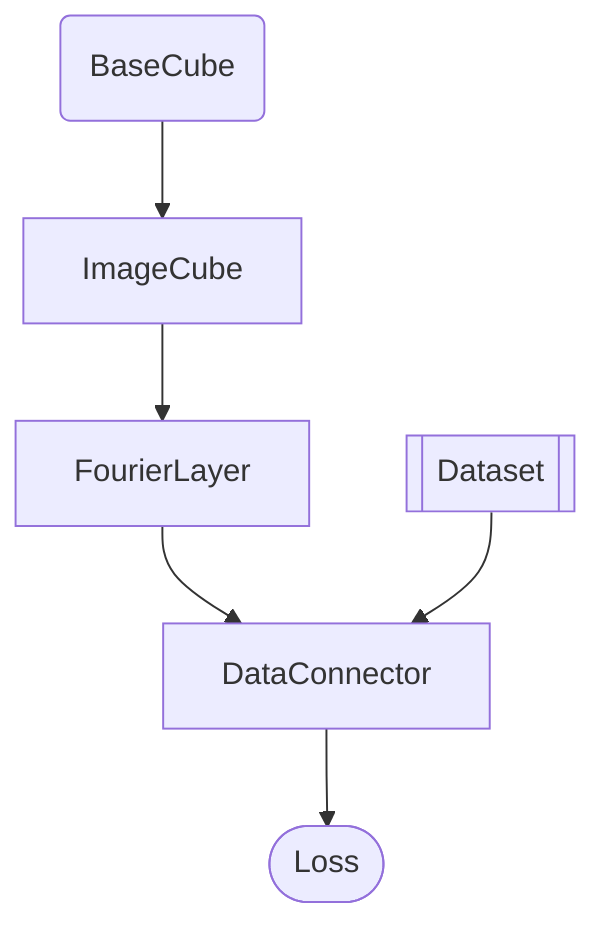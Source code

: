 graph TD 
bc(BaseCube) --> ImageCube
ImageCube --> FourierLayer
FourierLayer --> DataConnector 
ad[[Dataset]] --> DataConnector 
DataConnector --> il([Loss])